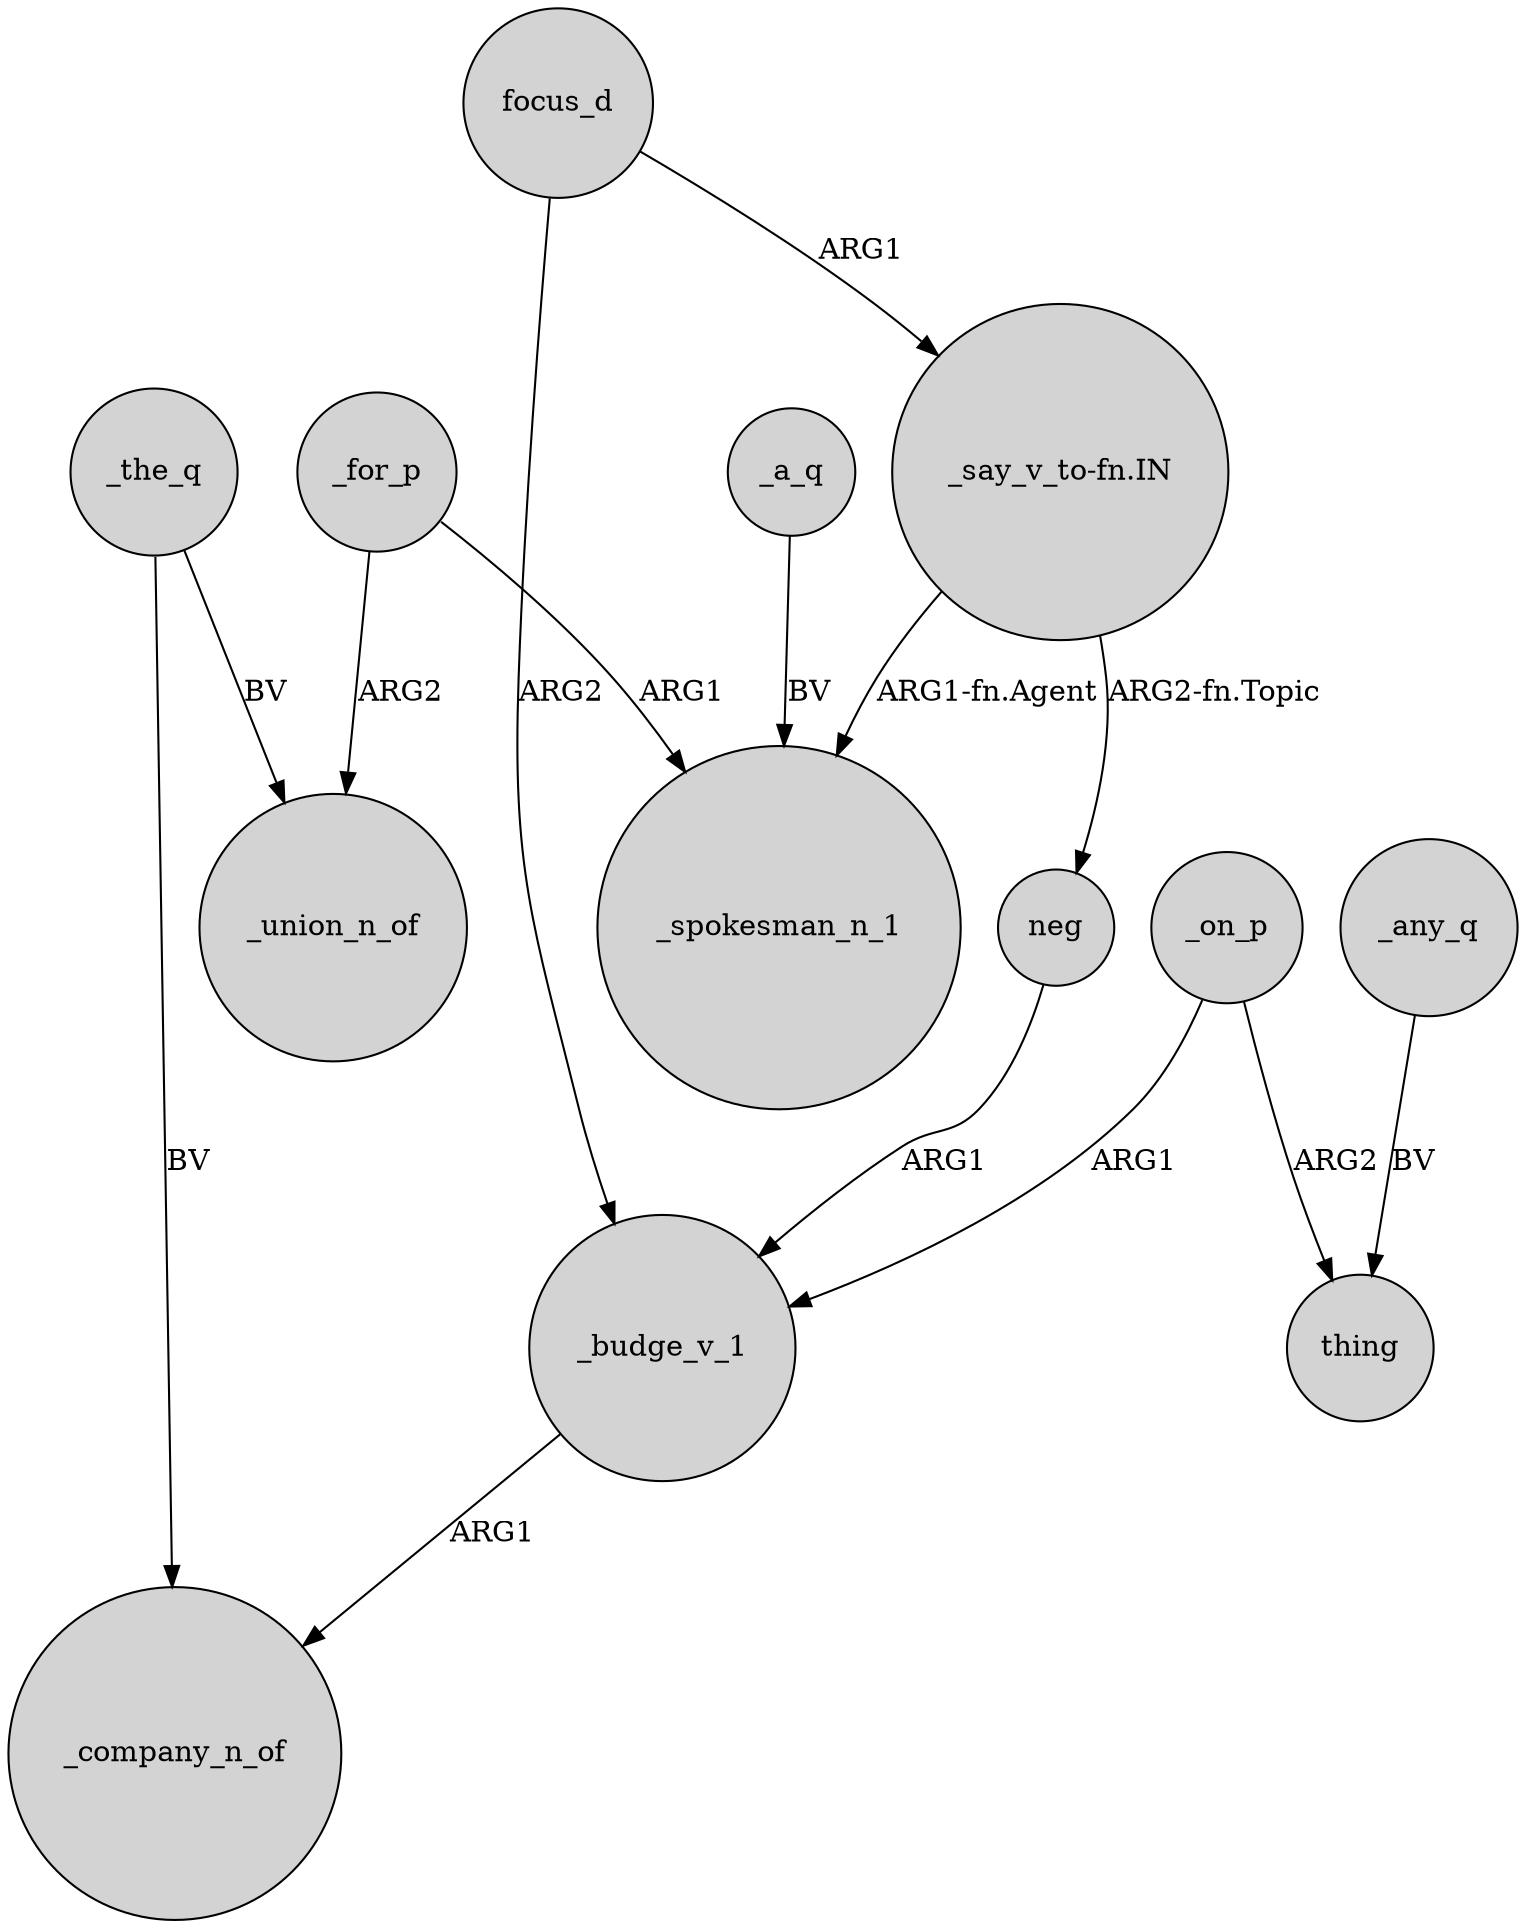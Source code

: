 digraph {
	node [shape=circle style=filled]
	_budge_v_1 -> _company_n_of [label=ARG1]
	_on_p -> thing [label=ARG2]
	_for_p -> _union_n_of [label=ARG2]
	"_say_v_to-fn.IN" -> neg [label="ARG2-fn.Topic"]
	_on_p -> _budge_v_1 [label=ARG1]
	_for_p -> _spokesman_n_1 [label=ARG1]
	neg -> _budge_v_1 [label=ARG1]
	_a_q -> _spokesman_n_1 [label=BV]
	_the_q -> _union_n_of [label=BV]
	_the_q -> _company_n_of [label=BV]
	focus_d -> _budge_v_1 [label=ARG2]
	"_say_v_to-fn.IN" -> _spokesman_n_1 [label="ARG1-fn.Agent"]
	_any_q -> thing [label=BV]
	focus_d -> "_say_v_to-fn.IN" [label=ARG1]
}
